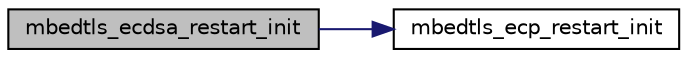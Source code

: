 digraph "mbedtls_ecdsa_restart_init"
{
 // LATEX_PDF_SIZE
  edge [fontname="Helvetica",fontsize="10",labelfontname="Helvetica",labelfontsize="10"];
  node [fontname="Helvetica",fontsize="10",shape=record];
  rankdir="LR";
  Node1 [label="mbedtls_ecdsa_restart_init",height=0.2,width=0.4,color="black", fillcolor="grey75", style="filled", fontcolor="black",tooltip="Initialize a restart context."];
  Node1 -> Node2 [color="midnightblue",fontsize="10",style="solid",fontname="Helvetica"];
  Node2 [label="mbedtls_ecp_restart_init",height=0.2,width=0.4,color="black", fillcolor="white", style="filled",URL="$d4/d4d/ecp_8c.html#a42c8171cba4e5830e73f94ddaaa764cc",tooltip="Initialize a restart context."];
}
